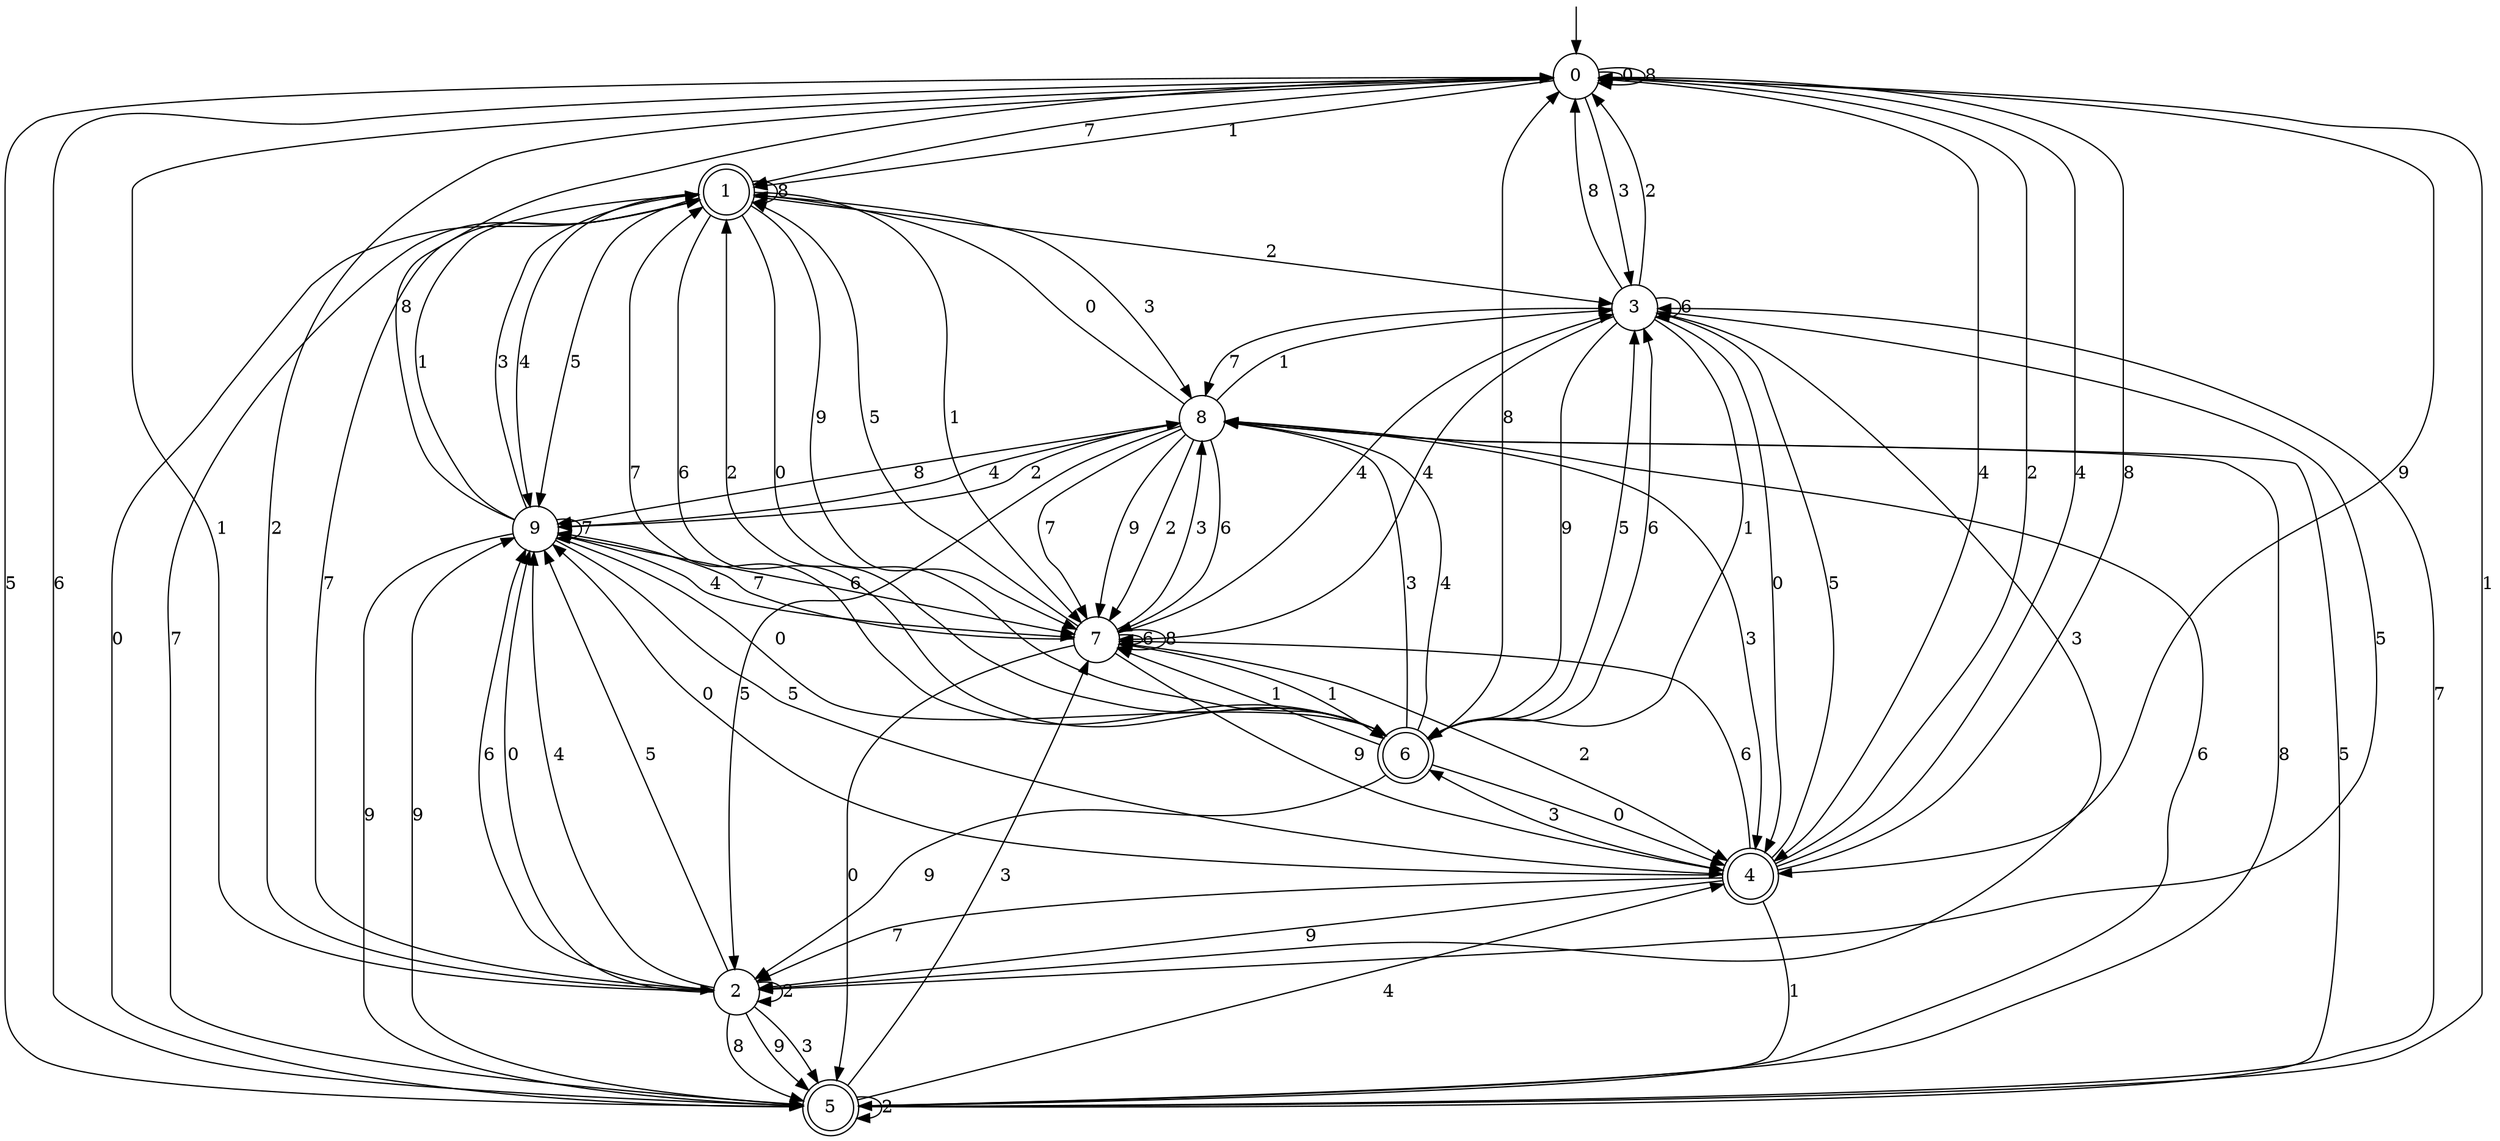 digraph g {

	s0 [shape="circle" label="0"];
	s1 [shape="doublecircle" label="1"];
	s2 [shape="circle" label="2"];
	s3 [shape="circle" label="3"];
	s4 [shape="doublecircle" label="4"];
	s5 [shape="doublecircle" label="5"];
	s6 [shape="doublecircle" label="6"];
	s7 [shape="circle" label="7"];
	s8 [shape="circle" label="8"];
	s9 [shape="circle" label="9"];
	s0 -> s0 [label="0"];
	s0 -> s1 [label="1"];
	s0 -> s2 [label="2"];
	s0 -> s3 [label="3"];
	s0 -> s4 [label="4"];
	s0 -> s5 [label="5"];
	s0 -> s5 [label="6"];
	s0 -> s1 [label="7"];
	s0 -> s0 [label="8"];
	s0 -> s4 [label="9"];
	s1 -> s6 [label="0"];
	s1 -> s7 [label="1"];
	s1 -> s3 [label="2"];
	s1 -> s8 [label="3"];
	s1 -> s9 [label="4"];
	s1 -> s9 [label="5"];
	s1 -> s6 [label="6"];
	s1 -> s5 [label="7"];
	s1 -> s1 [label="8"];
	s1 -> s7 [label="9"];
	s2 -> s9 [label="0"];
	s2 -> s0 [label="1"];
	s2 -> s2 [label="2"];
	s2 -> s5 [label="3"];
	s2 -> s9 [label="4"];
	s2 -> s9 [label="5"];
	s2 -> s9 [label="6"];
	s2 -> s1 [label="7"];
	s2 -> s5 [label="8"];
	s2 -> s5 [label="9"];
	s3 -> s4 [label="0"];
	s3 -> s6 [label="1"];
	s3 -> s0 [label="2"];
	s3 -> s2 [label="3"];
	s3 -> s7 [label="4"];
	s3 -> s2 [label="5"];
	s3 -> s3 [label="6"];
	s3 -> s8 [label="7"];
	s3 -> s0 [label="8"];
	s3 -> s6 [label="9"];
	s4 -> s9 [label="0"];
	s4 -> s5 [label="1"];
	s4 -> s0 [label="2"];
	s4 -> s6 [label="3"];
	s4 -> s0 [label="4"];
	s4 -> s3 [label="5"];
	s4 -> s7 [label="6"];
	s4 -> s2 [label="7"];
	s4 -> s0 [label="8"];
	s4 -> s2 [label="9"];
	s5 -> s1 [label="0"];
	s5 -> s0 [label="1"];
	s5 -> s5 [label="2"];
	s5 -> s7 [label="3"];
	s5 -> s4 [label="4"];
	s5 -> s8 [label="5"];
	s5 -> s8 [label="6"];
	s5 -> s3 [label="7"];
	s5 -> s8 [label="8"];
	s5 -> s9 [label="9"];
	s6 -> s4 [label="0"];
	s6 -> s7 [label="1"];
	s6 -> s1 [label="2"];
	s6 -> s8 [label="3"];
	s6 -> s8 [label="4"];
	s6 -> s3 [label="5"];
	s6 -> s3 [label="6"];
	s6 -> s1 [label="7"];
	s6 -> s0 [label="8"];
	s6 -> s2 [label="9"];
	s7 -> s5 [label="0"];
	s7 -> s6 [label="1"];
	s7 -> s4 [label="2"];
	s7 -> s8 [label="3"];
	s7 -> s3 [label="4"];
	s7 -> s1 [label="5"];
	s7 -> s7 [label="6"];
	s7 -> s9 [label="7"];
	s7 -> s7 [label="8"];
	s7 -> s4 [label="9"];
	s8 -> s1 [label="0"];
	s8 -> s3 [label="1"];
	s8 -> s7 [label="2"];
	s8 -> s4 [label="3"];
	s8 -> s9 [label="4"];
	s8 -> s2 [label="5"];
	s8 -> s7 [label="6"];
	s8 -> s7 [label="7"];
	s8 -> s9 [label="8"];
	s8 -> s7 [label="9"];
	s9 -> s6 [label="0"];
	s9 -> s1 [label="1"];
	s9 -> s8 [label="2"];
	s9 -> s1 [label="3"];
	s9 -> s7 [label="4"];
	s9 -> s4 [label="5"];
	s9 -> s7 [label="6"];
	s9 -> s9 [label="7"];
	s9 -> s0 [label="8"];
	s9 -> s5 [label="9"];

__start0 [label="" shape="none" width="0" height="0"];
__start0 -> s0;

}
